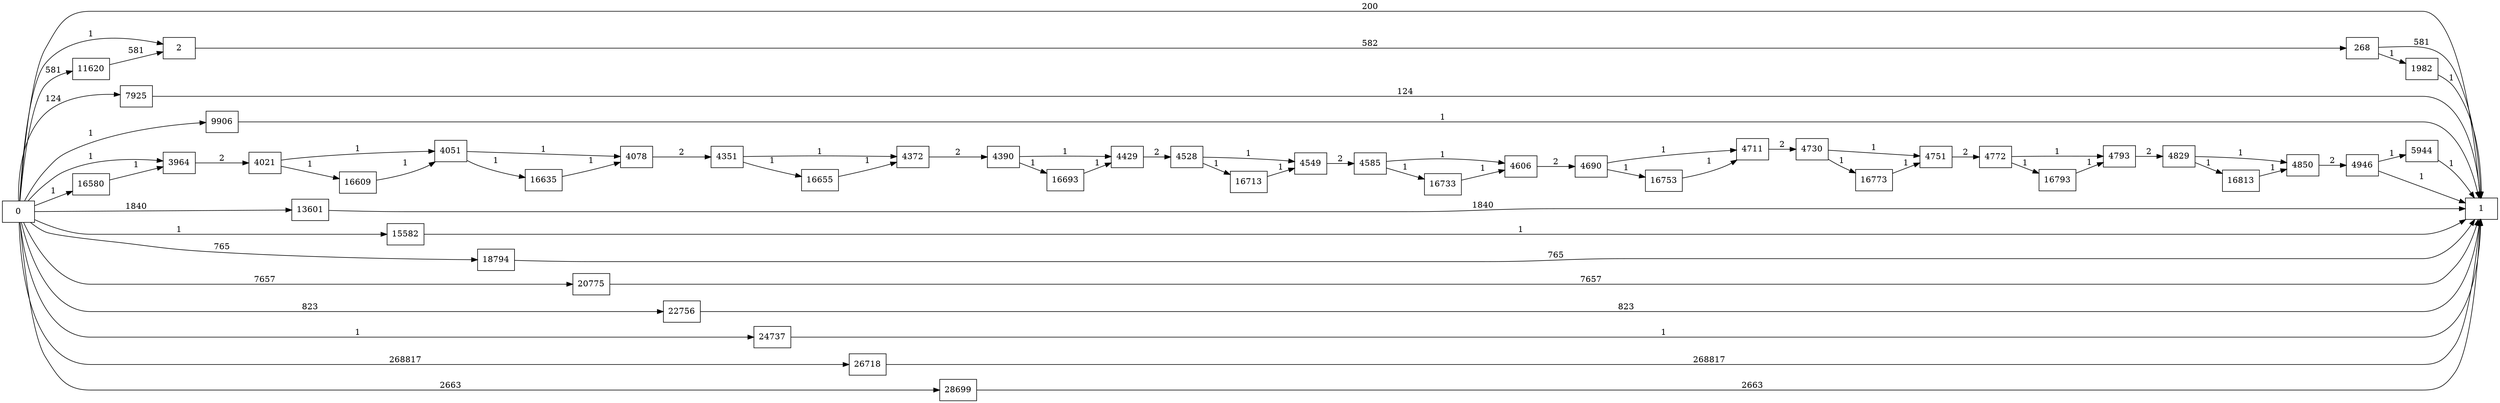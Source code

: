 digraph {
	graph [rankdir=LR]
	node [shape=rectangle]
	2 -> 268 [label=582]
	268 -> 1 [label=581]
	268 -> 1982 [label=1]
	1982 -> 1 [label=1]
	3964 -> 4021 [label=2]
	4021 -> 4051 [label=1]
	4021 -> 16609 [label=1]
	4051 -> 4078 [label=1]
	4051 -> 16635 [label=1]
	4078 -> 4351 [label=2]
	4351 -> 4372 [label=1]
	4351 -> 16655 [label=1]
	4372 -> 4390 [label=2]
	4390 -> 4429 [label=1]
	4390 -> 16693 [label=1]
	4429 -> 4528 [label=2]
	4528 -> 4549 [label=1]
	4528 -> 16713 [label=1]
	4549 -> 4585 [label=2]
	4585 -> 4606 [label=1]
	4585 -> 16733 [label=1]
	4606 -> 4690 [label=2]
	4690 -> 4711 [label=1]
	4690 -> 16753 [label=1]
	4711 -> 4730 [label=2]
	4730 -> 4751 [label=1]
	4730 -> 16773 [label=1]
	4751 -> 4772 [label=2]
	4772 -> 4793 [label=1]
	4772 -> 16793 [label=1]
	4793 -> 4829 [label=2]
	4829 -> 4850 [label=1]
	4829 -> 16813 [label=1]
	4850 -> 4946 [label=2]
	4946 -> 1 [label=1]
	4946 -> 5944 [label=1]
	5944 -> 1 [label=1]
	7925 -> 1 [label=124]
	9906 -> 1 [label=1]
	11620 -> 2 [label=581]
	13601 -> 1 [label=1840]
	15582 -> 1 [label=1]
	16580 -> 3964 [label=1]
	16609 -> 4051 [label=1]
	16635 -> 4078 [label=1]
	16655 -> 4372 [label=1]
	16693 -> 4429 [label=1]
	16713 -> 4549 [label=1]
	16733 -> 4606 [label=1]
	16753 -> 4711 [label=1]
	16773 -> 4751 [label=1]
	16793 -> 4793 [label=1]
	16813 -> 4850 [label=1]
	18794 -> 1 [label=765]
	20775 -> 1 [label=7657]
	22756 -> 1 [label=823]
	24737 -> 1 [label=1]
	26718 -> 1 [label=268817]
	28699 -> 1 [label=2663]
	0 -> 2 [label=1]
	0 -> 3964 [label=1]
	0 -> 1 [label=200]
	0 -> 7925 [label=124]
	0 -> 9906 [label=1]
	0 -> 11620 [label=581]
	0 -> 13601 [label=1840]
	0 -> 15582 [label=1]
	0 -> 16580 [label=1]
	0 -> 18794 [label=765]
	0 -> 20775 [label=7657]
	0 -> 22756 [label=823]
	0 -> 24737 [label=1]
	0 -> 26718 [label=268817]
	0 -> 28699 [label=2663]
}
